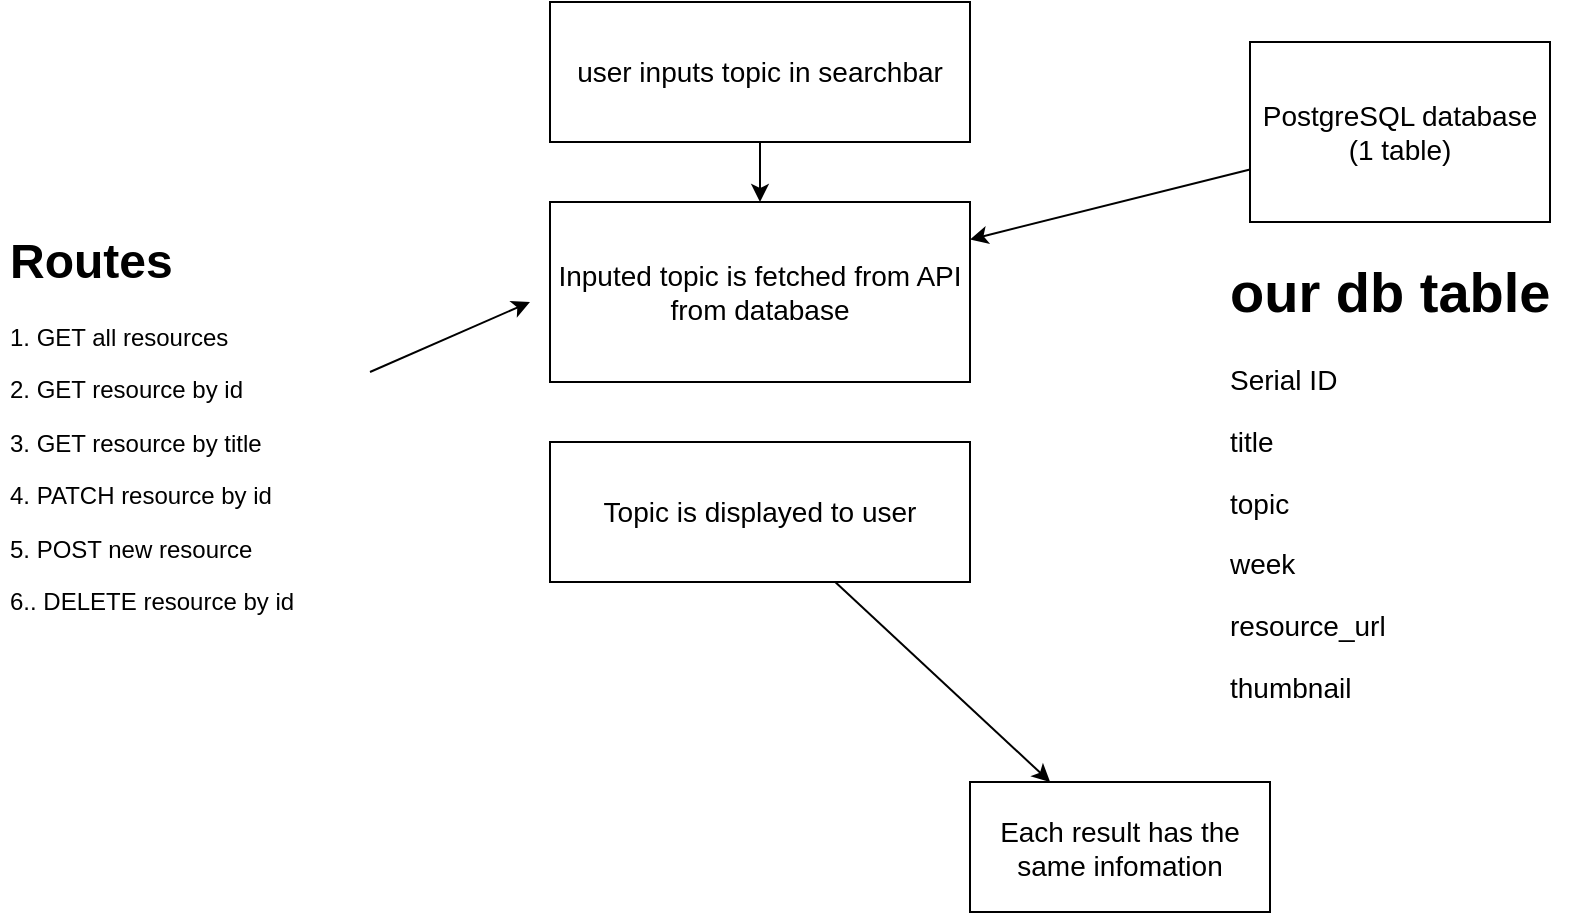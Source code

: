 <mxfile>
    <diagram id="Z4tLATWRonfAbU48F7Hh" name="Page-1">
        <mxGraphModel dx="1060" dy="498" grid="1" gridSize="10" guides="1" tooltips="1" connect="1" arrows="1" fold="1" page="1" pageScale="1" pageWidth="827" pageHeight="1169" math="0" shadow="0">
            <root>
                <mxCell id="0"/>
                <mxCell id="1" parent="0"/>
                <mxCell id="2" value="&lt;font style=&quot;font-size: 14px&quot;&gt;user inputs topic in searchbar&lt;/font&gt;" style="rounded=0;whiteSpace=wrap;html=1;" parent="1" vertex="1">
                    <mxGeometry x="280" y="70" width="210" height="70" as="geometry"/>
                </mxCell>
                <mxCell id="3" value="" style="endArrow=classic;html=1;exitX=0.5;exitY=1;exitDx=0;exitDy=0;entryX=0.5;entryY=0;entryDx=0;entryDy=0;" parent="1" source="2" target="4" edge="1">
                    <mxGeometry width="50" height="50" relative="1" as="geometry">
                        <mxPoint x="384.5" y="150" as="sourcePoint"/>
                        <mxPoint x="384.5" y="230" as="targetPoint"/>
                    </mxGeometry>
                </mxCell>
                <mxCell id="4" value="&lt;font style=&quot;font-size: 14px&quot;&gt;Inputed topic is fetched from API from database&lt;/font&gt;" style="rounded=0;whiteSpace=wrap;html=1;" parent="1" vertex="1">
                    <mxGeometry x="280" y="170" width="210" height="90" as="geometry"/>
                </mxCell>
                <mxCell id="5" value="" style="endArrow=classic;html=1;" parent="1" target="6" edge="1">
                    <mxGeometry width="50" height="50" relative="1" as="geometry">
                        <mxPoint x="384.5" y="300" as="sourcePoint"/>
                        <mxPoint x="384.5" y="380" as="targetPoint"/>
                    </mxGeometry>
                </mxCell>
                <mxCell id="8" value="" style="edgeStyle=none;html=1;" parent="1" source="6" target="7" edge="1">
                    <mxGeometry relative="1" as="geometry"/>
                </mxCell>
                <mxCell id="6" value="&lt;font style=&quot;font-size: 14px&quot;&gt;Topic is displayed to user&lt;/font&gt;" style="rounded=0;whiteSpace=wrap;html=1;" parent="1" vertex="1">
                    <mxGeometry x="280" y="290" width="210" height="70" as="geometry"/>
                </mxCell>
                <mxCell id="7" value="&lt;font style=&quot;font-size: 14px&quot;&gt;Each result has the same infomation&lt;/font&gt;" style="whiteSpace=wrap;html=1;rounded=0;" parent="1" vertex="1">
                    <mxGeometry x="490" y="460" width="150" height="65" as="geometry"/>
                </mxCell>
                <mxCell id="13" value="" style="edgeStyle=none;html=1;fontSize=14;" parent="1" source="10" target="4" edge="1">
                    <mxGeometry relative="1" as="geometry"/>
                </mxCell>
                <mxCell id="10" value="PostgreSQL database (1 table)" style="rounded=0;whiteSpace=wrap;html=1;fontSize=14;" parent="1" vertex="1">
                    <mxGeometry x="630" y="90" width="150" height="90" as="geometry"/>
                </mxCell>
                <mxCell id="14" value="&lt;h1&gt;our db table&lt;/h1&gt;&lt;p&gt;Serial ID&lt;/p&gt;&lt;p&gt;title&lt;/p&gt;&lt;p&gt;topic&lt;/p&gt;&lt;p&gt;week&lt;/p&gt;&lt;p&gt;resource_url&lt;/p&gt;&lt;p&gt;thumbnail&lt;/p&gt;" style="text;html=1;strokeColor=none;fillColor=none;spacing=5;spacingTop=-20;whiteSpace=wrap;overflow=hidden;rounded=0;fontSize=14;" parent="1" vertex="1">
                    <mxGeometry x="615" y="190" width="180" height="250" as="geometry"/>
                </mxCell>
                <mxCell id="21" style="edgeStyle=none;html=1;exitX=1;exitY=0.5;exitDx=0;exitDy=0;" parent="1" edge="1">
                    <mxGeometry relative="1" as="geometry">
                        <mxPoint x="270" y="220" as="targetPoint"/>
                        <mxPoint x="190" y="255" as="sourcePoint"/>
                    </mxGeometry>
                </mxCell>
                <mxCell id="22" value="&lt;h1&gt;Routes&lt;/h1&gt;&lt;p&gt;1. GET all resources&lt;/p&gt;&lt;p&gt;2. GET resource by id&lt;/p&gt;&lt;p&gt;3. GET resource by title&lt;/p&gt;&lt;p&gt;4. PATCH resource by id&lt;/p&gt;&lt;p&gt;5. POST new resource&lt;/p&gt;&lt;p&gt;6.. DELETE resource by id&amp;nbsp;&lt;/p&gt;" style="text;html=1;strokeColor=none;fillColor=none;spacing=5;spacingTop=-20;whiteSpace=wrap;overflow=hidden;rounded=0;" parent="1" vertex="1">
                    <mxGeometry x="5" y="180" width="190" height="260" as="geometry"/>
                </mxCell>
            </root>
        </mxGraphModel>
    </diagram>
</mxfile>